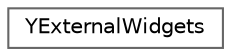 digraph "Graphical Class Hierarchy"
{
 // LATEX_PDF_SIZE
  bgcolor="transparent";
  edge [fontname=Helvetica,fontsize=10,labelfontname=Helvetica,labelfontsize=10];
  node [fontname=Helvetica,fontsize=10,shape=box,height=0.2,width=0.4];
  rankdir="LR";
  Node0 [id="Node000000",label="YExternalWidgets",height=0.2,width=0.4,color="grey40", fillcolor="white", style="filled",URL="$classYExternalWidgets.html",tooltip=" "];
}
